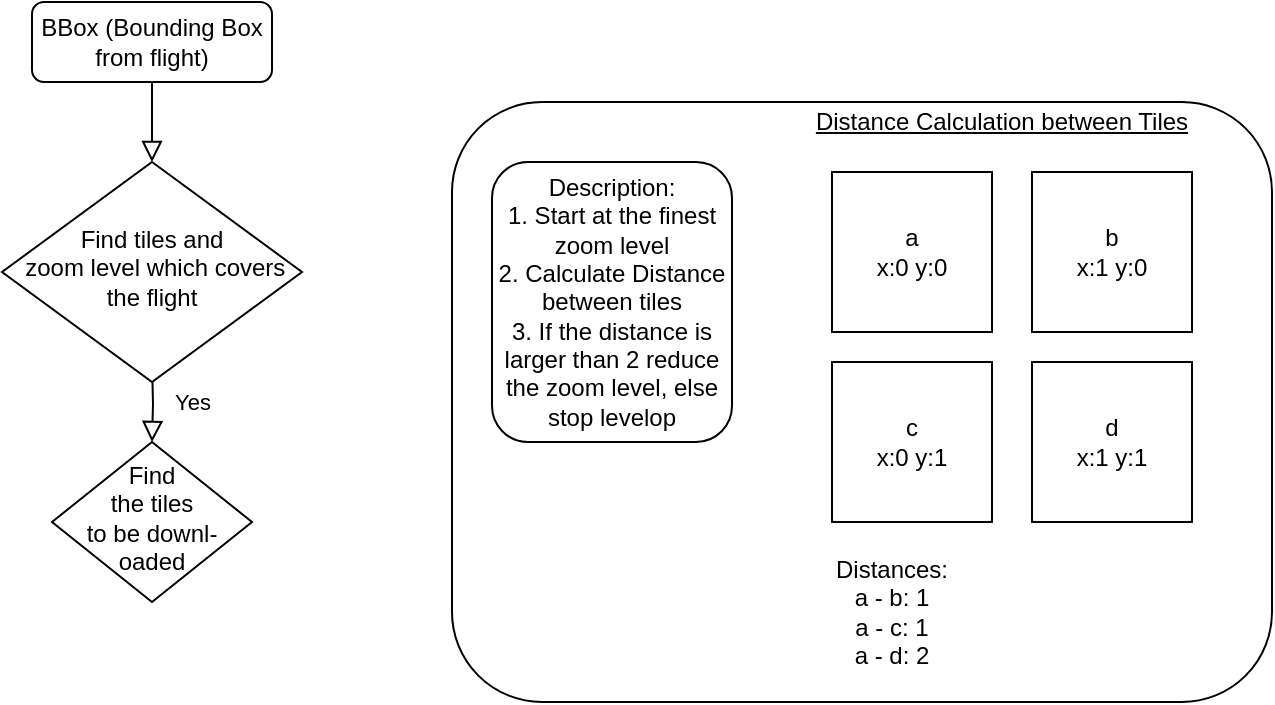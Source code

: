 <mxfile version="14.1.8" type="device"><diagram id="C5RBs43oDa-KdzZeNtuy" name="Page-1"><mxGraphModel dx="1106" dy="804" grid="1" gridSize="10" guides="1" tooltips="1" connect="1" arrows="1" fold="1" page="1" pageScale="1" pageWidth="827" pageHeight="1169" math="0" shadow="0"><root><mxCell id="WIyWlLk6GJQsqaUBKTNV-0"/><mxCell id="WIyWlLk6GJQsqaUBKTNV-1" parent="WIyWlLk6GJQsqaUBKTNV-0"/><mxCell id="gwkz_VwpytaXcBoXYmf6-7" value="" style="rounded=1;whiteSpace=wrap;html=1;fillColor=none;" vertex="1" parent="WIyWlLk6GJQsqaUBKTNV-1"><mxGeometry x="370" y="130" width="410" height="300" as="geometry"/></mxCell><mxCell id="WIyWlLk6GJQsqaUBKTNV-2" value="" style="rounded=0;html=1;jettySize=auto;orthogonalLoop=1;fontSize=11;endArrow=block;endFill=0;endSize=8;strokeWidth=1;shadow=0;labelBackgroundColor=none;edgeStyle=orthogonalEdgeStyle;" parent="WIyWlLk6GJQsqaUBKTNV-1" source="WIyWlLk6GJQsqaUBKTNV-3" target="WIyWlLk6GJQsqaUBKTNV-6" edge="1"><mxGeometry relative="1" as="geometry"/></mxCell><mxCell id="WIyWlLk6GJQsqaUBKTNV-3" value="BBox (Bounding Box from flight)" style="rounded=1;whiteSpace=wrap;html=1;fontSize=12;glass=0;strokeWidth=1;shadow=0;" parent="WIyWlLk6GJQsqaUBKTNV-1" vertex="1"><mxGeometry x="160" y="80" width="120" height="40" as="geometry"/></mxCell><mxCell id="WIyWlLk6GJQsqaUBKTNV-4" value="Yes" style="rounded=0;html=1;jettySize=auto;orthogonalLoop=1;fontSize=11;endArrow=block;endFill=0;endSize=8;strokeWidth=1;shadow=0;labelBackgroundColor=none;edgeStyle=orthogonalEdgeStyle;" parent="WIyWlLk6GJQsqaUBKTNV-1" target="WIyWlLk6GJQsqaUBKTNV-10" edge="1"><mxGeometry y="20" relative="1" as="geometry"><mxPoint as="offset"/><mxPoint x="220" y="260" as="sourcePoint"/></mxGeometry></mxCell><mxCell id="WIyWlLk6GJQsqaUBKTNV-6" value="Find tiles and&lt;br&gt;&amp;nbsp;zoom level which covers the flight" style="rhombus;whiteSpace=wrap;html=1;shadow=0;fontFamily=Helvetica;fontSize=12;align=center;strokeWidth=1;spacing=6;spacingTop=-4;" parent="WIyWlLk6GJQsqaUBKTNV-1" vertex="1"><mxGeometry x="145" y="160" width="150" height="110" as="geometry"/></mxCell><mxCell id="WIyWlLk6GJQsqaUBKTNV-10" value="Find &lt;br&gt;the tiles &lt;br&gt;to be downl-oaded" style="rhombus;whiteSpace=wrap;html=1;shadow=0;fontFamily=Helvetica;fontSize=12;align=center;strokeWidth=1;spacing=6;spacingTop=-4;" parent="WIyWlLk6GJQsqaUBKTNV-1" vertex="1"><mxGeometry x="170" y="300" width="100" height="80" as="geometry"/></mxCell><mxCell id="gwkz_VwpytaXcBoXYmf6-0" value="Description:&lt;br&gt;1. Start at the finest zoom level&lt;br&gt;2. Calculate Distance between tiles&lt;br&gt;3. If the distance is larger than 2 reduce the zoom level, else stop levelop" style="rounded=1;whiteSpace=wrap;html=1;" vertex="1" parent="WIyWlLk6GJQsqaUBKTNV-1"><mxGeometry x="390" y="160" width="120" height="140" as="geometry"/></mxCell><mxCell id="gwkz_VwpytaXcBoXYmf6-1" value="Distance Calculation between Tiles" style="text;html=1;strokeColor=none;fillColor=none;align=center;verticalAlign=middle;whiteSpace=wrap;rounded=0;fontStyle=4" vertex="1" parent="WIyWlLk6GJQsqaUBKTNV-1"><mxGeometry x="550" y="130" width="190" height="20" as="geometry"/></mxCell><mxCell id="gwkz_VwpytaXcBoXYmf6-2" value="a&lt;br&gt;x:0 y:0" style="whiteSpace=wrap;html=1;aspect=fixed;" vertex="1" parent="WIyWlLk6GJQsqaUBKTNV-1"><mxGeometry x="560" y="165" width="80" height="80" as="geometry"/></mxCell><mxCell id="gwkz_VwpytaXcBoXYmf6-3" value="c&lt;br&gt;x:0 y:1" style="whiteSpace=wrap;html=1;aspect=fixed;" vertex="1" parent="WIyWlLk6GJQsqaUBKTNV-1"><mxGeometry x="560" y="260" width="80" height="80" as="geometry"/></mxCell><mxCell id="gwkz_VwpytaXcBoXYmf6-4" value="d&lt;br&gt;x:1 y:1" style="whiteSpace=wrap;html=1;aspect=fixed;" vertex="1" parent="WIyWlLk6GJQsqaUBKTNV-1"><mxGeometry x="660" y="260" width="80" height="80" as="geometry"/></mxCell><mxCell id="gwkz_VwpytaXcBoXYmf6-5" value="b&lt;br&gt;x:1 y:0" style="whiteSpace=wrap;html=1;aspect=fixed;" vertex="1" parent="WIyWlLk6GJQsqaUBKTNV-1"><mxGeometry x="660" y="165" width="80" height="80" as="geometry"/></mxCell><mxCell id="gwkz_VwpytaXcBoXYmf6-6" value="Distances:&lt;br&gt;a - b: 1&lt;br&gt;a - c: 1&lt;br&gt;a - d: 2" style="text;html=1;strokeColor=none;fillColor=none;align=center;verticalAlign=middle;whiteSpace=wrap;rounded=0;" vertex="1" parent="WIyWlLk6GJQsqaUBKTNV-1"><mxGeometry x="550" y="340" width="80" height="90" as="geometry"/></mxCell></root></mxGraphModel></diagram></mxfile>